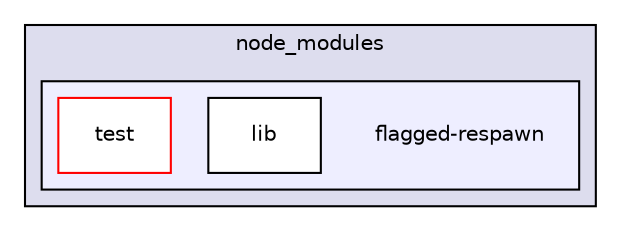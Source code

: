 digraph "gulp-src/node_modules/gulp/node_modules/liftoff/node_modules/flagged-respawn" {
  compound=true
  node [ fontsize="10", fontname="Helvetica"];
  edge [ labelfontsize="10", labelfontname="Helvetica"];
  subgraph clusterdir_d35284238081c6528dc0689dc34e890d {
    graph [ bgcolor="#ddddee", pencolor="black", label="node_modules" fontname="Helvetica", fontsize="10", URL="dir_d35284238081c6528dc0689dc34e890d.html"]
  subgraph clusterdir_74ffd876512136be953898e6b260d38d {
    graph [ bgcolor="#eeeeff", pencolor="black", label="" URL="dir_74ffd876512136be953898e6b260d38d.html"];
    dir_74ffd876512136be953898e6b260d38d [shape=plaintext label="flagged-respawn"];
    dir_292755181c2a74ebd5de354dd2b1c205 [shape=box label="lib" color="black" fillcolor="white" style="filled" URL="dir_292755181c2a74ebd5de354dd2b1c205.html"];
    dir_81551d69135160d8a3bf5e33555cf42c [shape=box label="test" color="red" fillcolor="white" style="filled" URL="dir_81551d69135160d8a3bf5e33555cf42c.html"];
  }
  }
}
